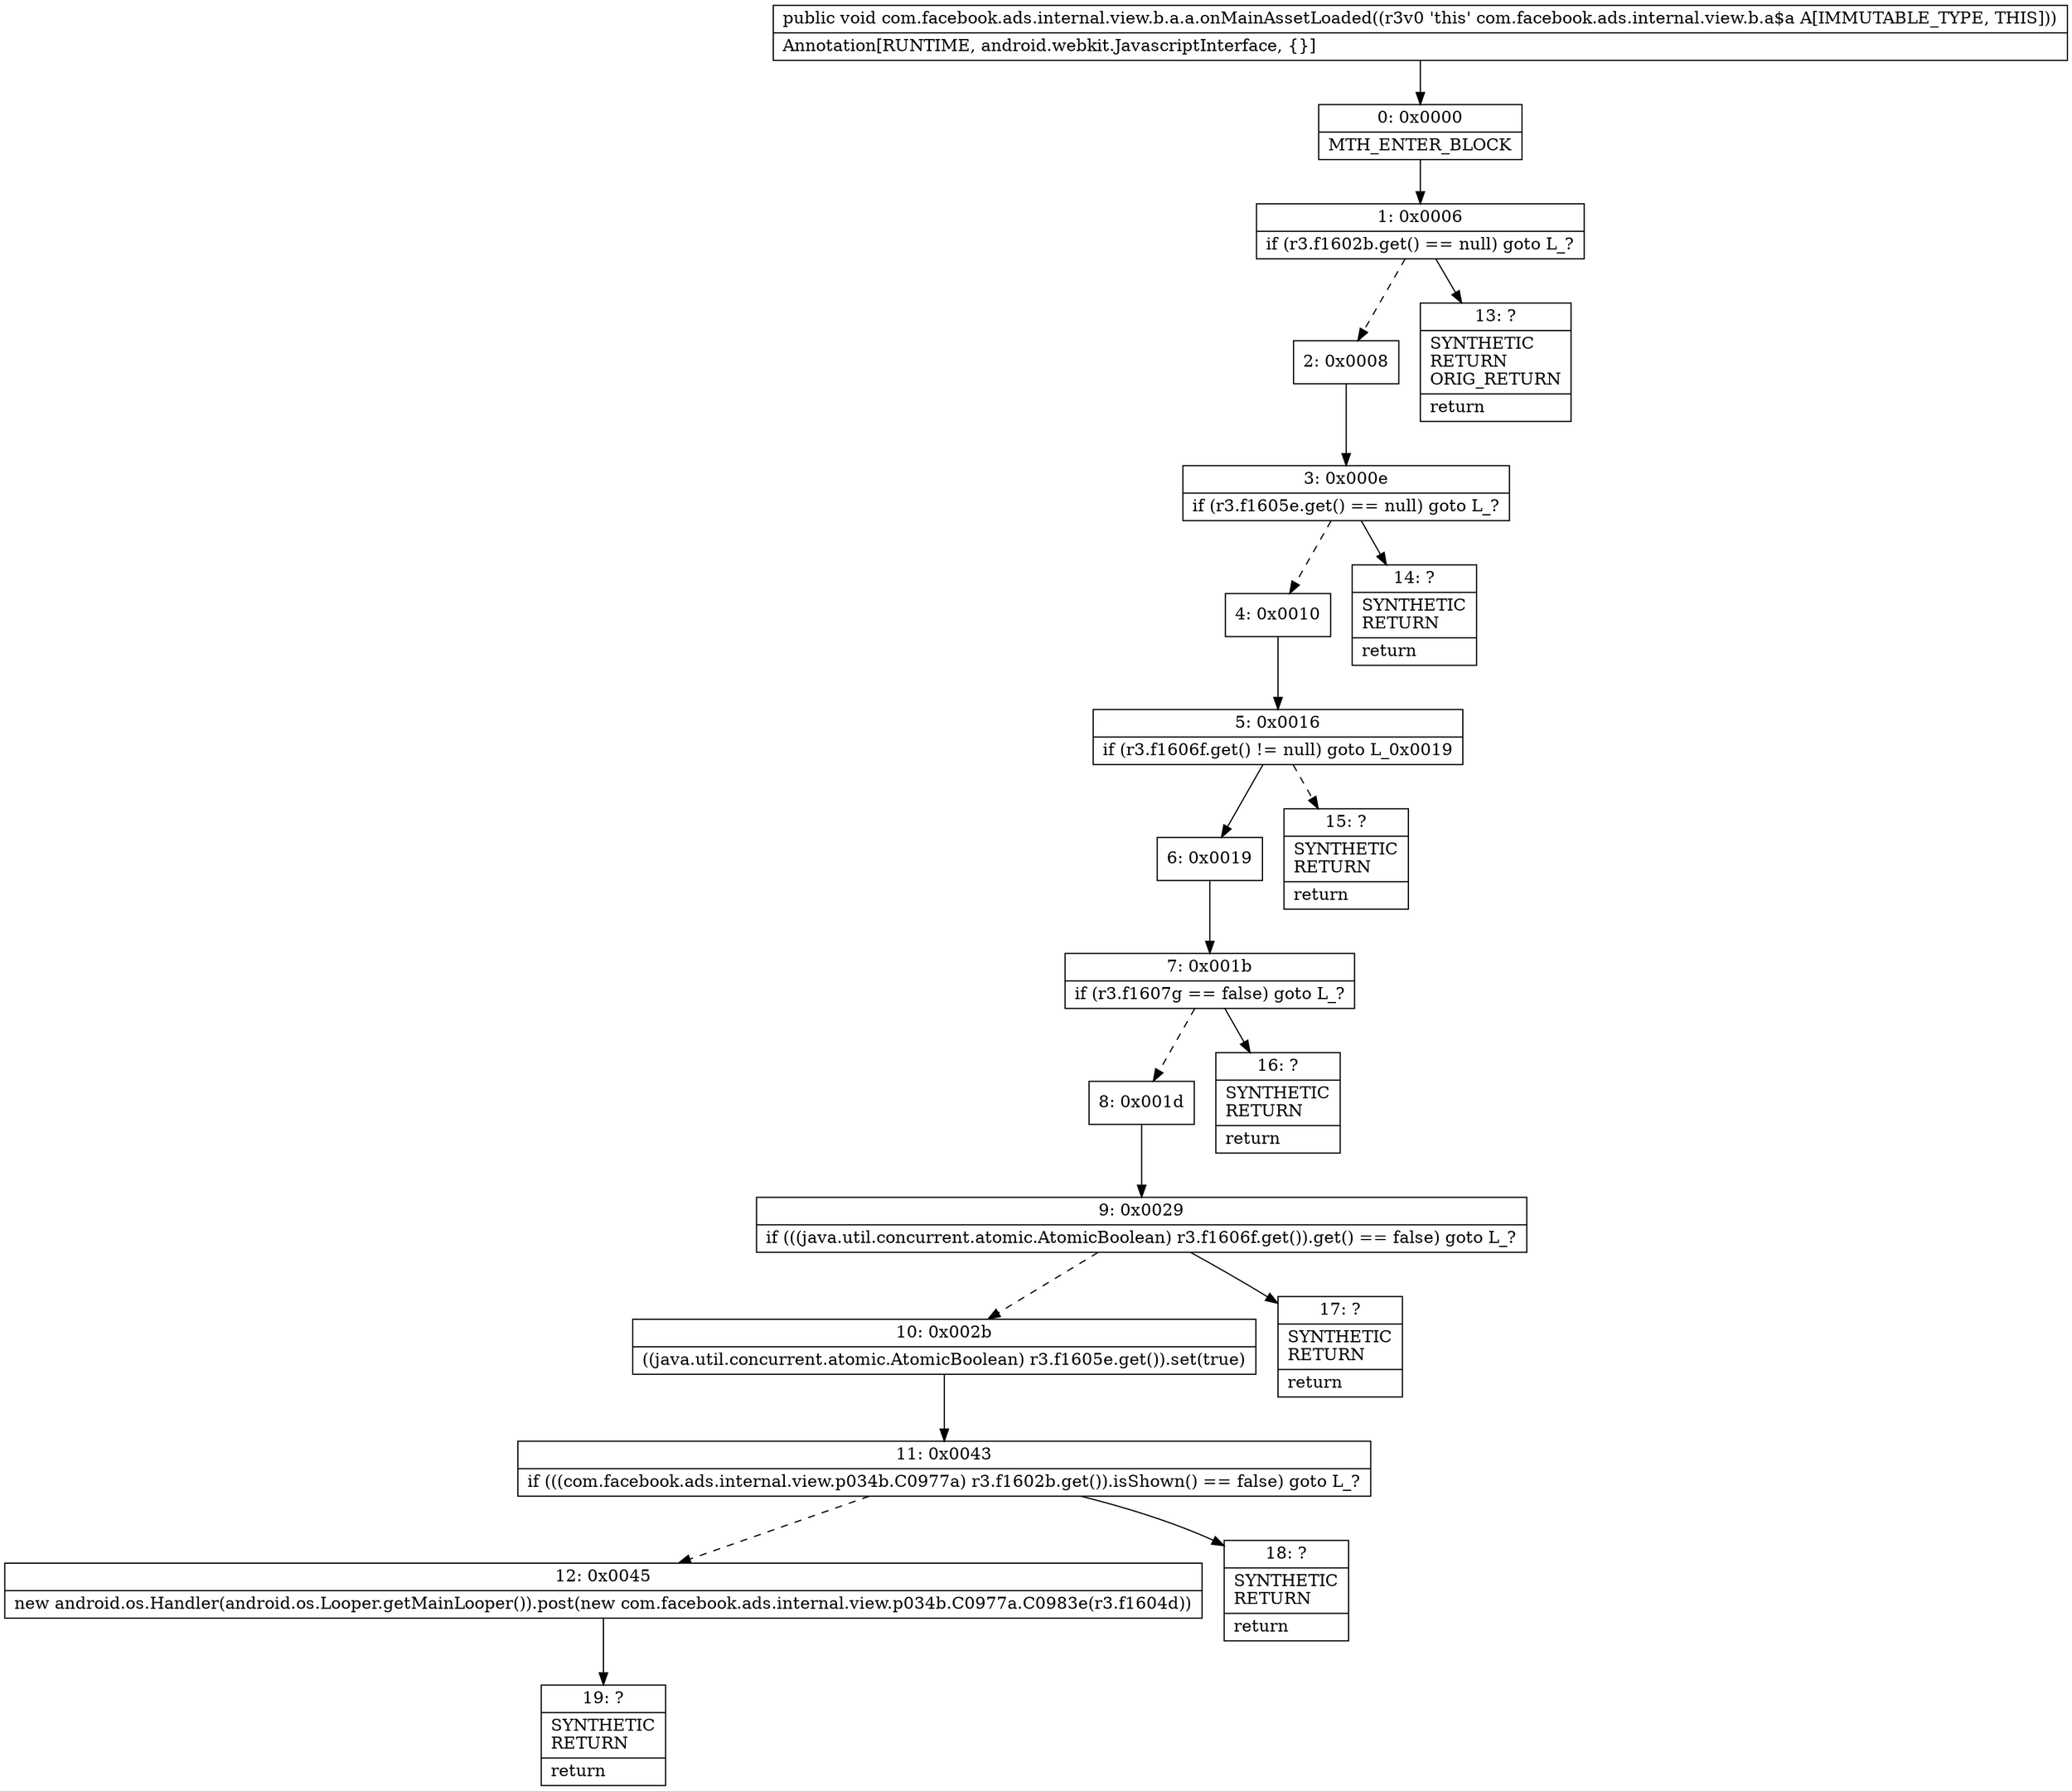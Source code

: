 digraph "CFG forcom.facebook.ads.internal.view.b.a.a.onMainAssetLoaded()V" {
Node_0 [shape=record,label="{0\:\ 0x0000|MTH_ENTER_BLOCK\l}"];
Node_1 [shape=record,label="{1\:\ 0x0006|if (r3.f1602b.get() == null) goto L_?\l}"];
Node_2 [shape=record,label="{2\:\ 0x0008}"];
Node_3 [shape=record,label="{3\:\ 0x000e|if (r3.f1605e.get() == null) goto L_?\l}"];
Node_4 [shape=record,label="{4\:\ 0x0010}"];
Node_5 [shape=record,label="{5\:\ 0x0016|if (r3.f1606f.get() != null) goto L_0x0019\l}"];
Node_6 [shape=record,label="{6\:\ 0x0019}"];
Node_7 [shape=record,label="{7\:\ 0x001b|if (r3.f1607g == false) goto L_?\l}"];
Node_8 [shape=record,label="{8\:\ 0x001d}"];
Node_9 [shape=record,label="{9\:\ 0x0029|if (((java.util.concurrent.atomic.AtomicBoolean) r3.f1606f.get()).get() == false) goto L_?\l}"];
Node_10 [shape=record,label="{10\:\ 0x002b|((java.util.concurrent.atomic.AtomicBoolean) r3.f1605e.get()).set(true)\l}"];
Node_11 [shape=record,label="{11\:\ 0x0043|if (((com.facebook.ads.internal.view.p034b.C0977a) r3.f1602b.get()).isShown() == false) goto L_?\l}"];
Node_12 [shape=record,label="{12\:\ 0x0045|new android.os.Handler(android.os.Looper.getMainLooper()).post(new com.facebook.ads.internal.view.p034b.C0977a.C0983e(r3.f1604d))\l}"];
Node_13 [shape=record,label="{13\:\ ?|SYNTHETIC\lRETURN\lORIG_RETURN\l|return\l}"];
Node_14 [shape=record,label="{14\:\ ?|SYNTHETIC\lRETURN\l|return\l}"];
Node_15 [shape=record,label="{15\:\ ?|SYNTHETIC\lRETURN\l|return\l}"];
Node_16 [shape=record,label="{16\:\ ?|SYNTHETIC\lRETURN\l|return\l}"];
Node_17 [shape=record,label="{17\:\ ?|SYNTHETIC\lRETURN\l|return\l}"];
Node_18 [shape=record,label="{18\:\ ?|SYNTHETIC\lRETURN\l|return\l}"];
Node_19 [shape=record,label="{19\:\ ?|SYNTHETIC\lRETURN\l|return\l}"];
MethodNode[shape=record,label="{public void com.facebook.ads.internal.view.b.a.a.onMainAssetLoaded((r3v0 'this' com.facebook.ads.internal.view.b.a$a A[IMMUTABLE_TYPE, THIS]))  | Annotation[RUNTIME, android.webkit.JavascriptInterface, \{\}]\l}"];
MethodNode -> Node_0;
Node_0 -> Node_1;
Node_1 -> Node_2[style=dashed];
Node_1 -> Node_13;
Node_2 -> Node_3;
Node_3 -> Node_4[style=dashed];
Node_3 -> Node_14;
Node_4 -> Node_5;
Node_5 -> Node_6;
Node_5 -> Node_15[style=dashed];
Node_6 -> Node_7;
Node_7 -> Node_8[style=dashed];
Node_7 -> Node_16;
Node_8 -> Node_9;
Node_9 -> Node_10[style=dashed];
Node_9 -> Node_17;
Node_10 -> Node_11;
Node_11 -> Node_12[style=dashed];
Node_11 -> Node_18;
Node_12 -> Node_19;
}

